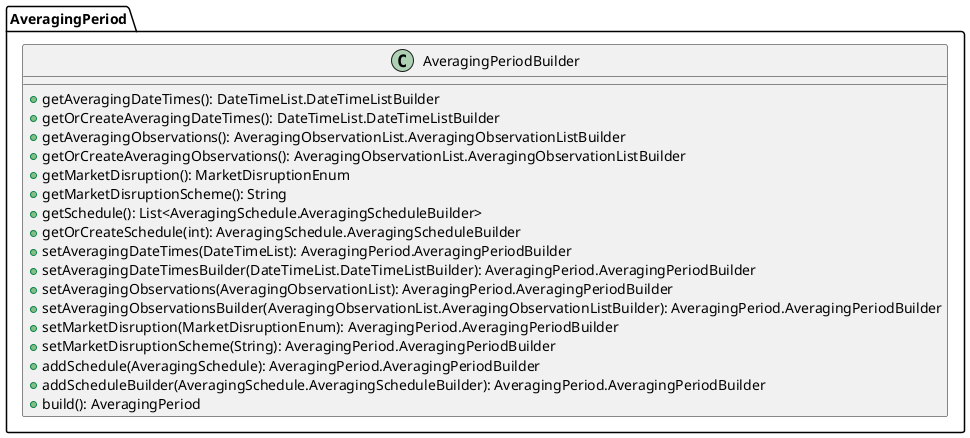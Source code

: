 @startuml

    class AveragingPeriod.AveragingPeriodBuilder [[AveragingPeriod.AveragingPeriodBuilder.html]] {
        +getAveragingDateTimes(): DateTimeList.DateTimeListBuilder
        +getOrCreateAveragingDateTimes(): DateTimeList.DateTimeListBuilder
        +getAveragingObservations(): AveragingObservationList.AveragingObservationListBuilder
        +getOrCreateAveragingObservations(): AveragingObservationList.AveragingObservationListBuilder
        +getMarketDisruption(): MarketDisruptionEnum
        +getMarketDisruptionScheme(): String
        +getSchedule(): List<AveragingSchedule.AveragingScheduleBuilder>
        +getOrCreateSchedule(int): AveragingSchedule.AveragingScheduleBuilder
        +setAveragingDateTimes(DateTimeList): AveragingPeriod.AveragingPeriodBuilder
        +setAveragingDateTimesBuilder(DateTimeList.DateTimeListBuilder): AveragingPeriod.AveragingPeriodBuilder
        +setAveragingObservations(AveragingObservationList): AveragingPeriod.AveragingPeriodBuilder
        +setAveragingObservationsBuilder(AveragingObservationList.AveragingObservationListBuilder): AveragingPeriod.AveragingPeriodBuilder
        +setMarketDisruption(MarketDisruptionEnum): AveragingPeriod.AveragingPeriodBuilder
        +setMarketDisruptionScheme(String): AveragingPeriod.AveragingPeriodBuilder
        +addSchedule(AveragingSchedule): AveragingPeriod.AveragingPeriodBuilder
        +addScheduleBuilder(AveragingSchedule.AveragingScheduleBuilder): AveragingPeriod.AveragingPeriodBuilder
        +build(): AveragingPeriod
    }

@enduml
